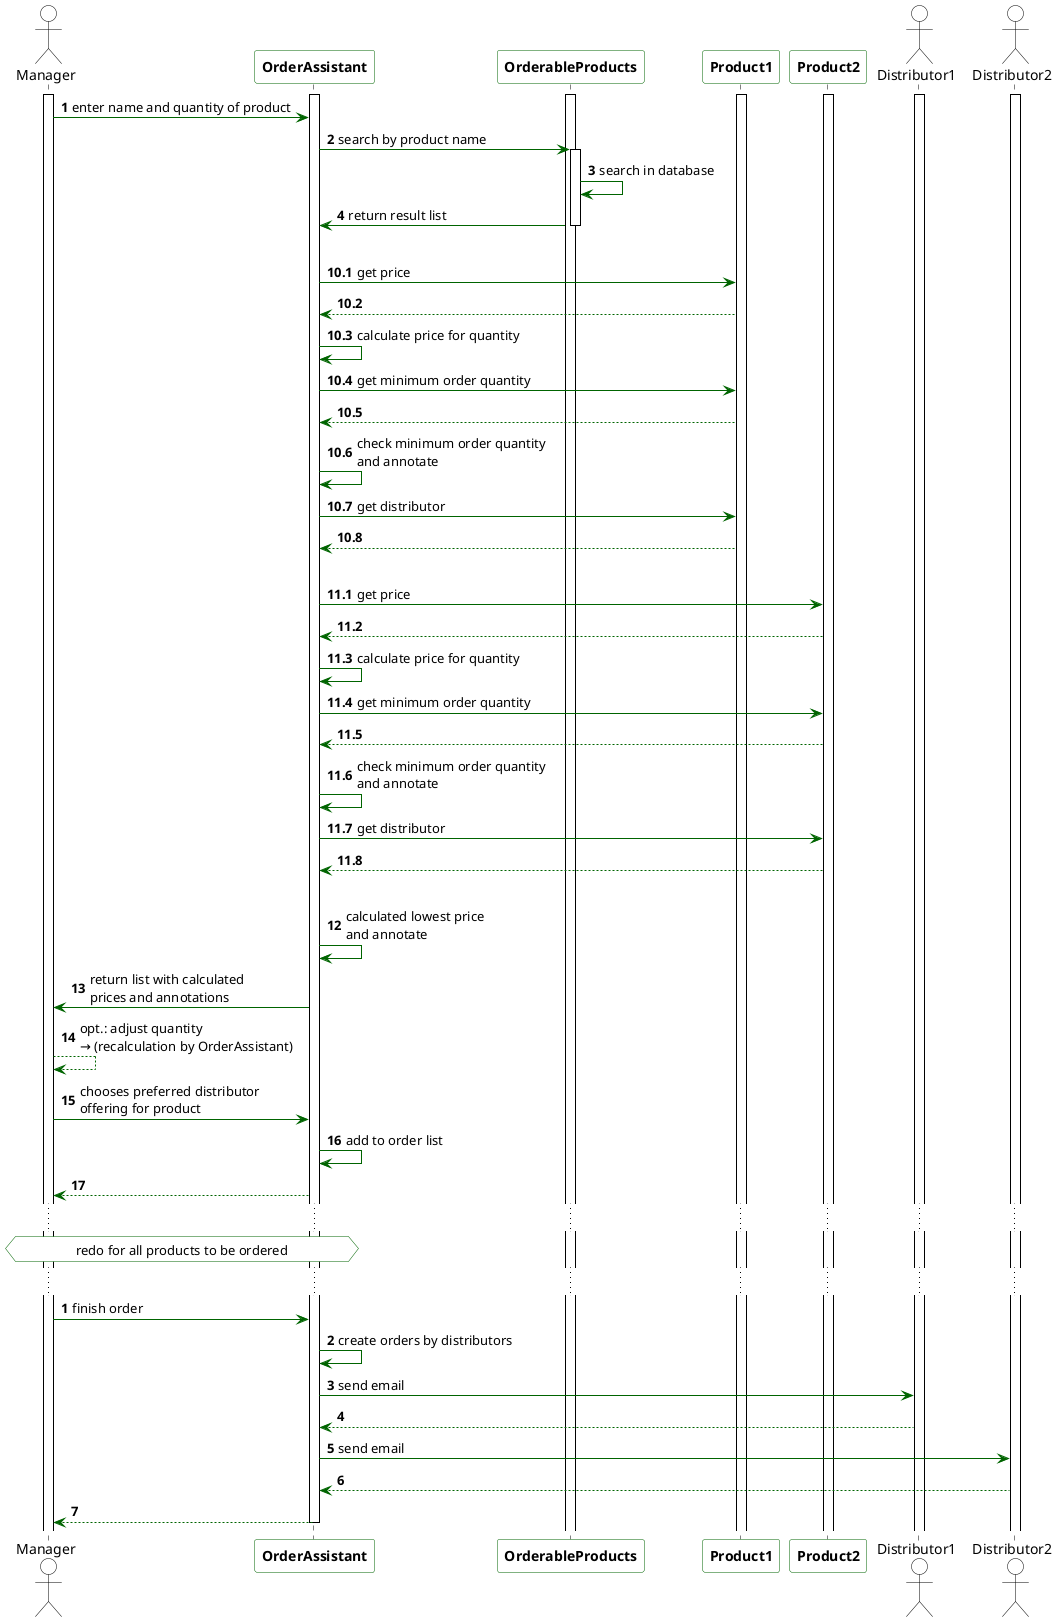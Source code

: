 @startuml

skinparam linetype ortho
'skinparam groupInheritance 3
'skinparam handwritten true
hide circle

skinparam participant{
    BorderColor darkgreen
    BackgroundColor white
    FontStyle bold
}

skinparam arrow{
    Color darkgreen
}

skinparam sequence{
    LifeLineBorderColor black
}

skinparam note{
    BorderColor darkgreen
    BackgroundColor white
}

skinparam Actor{
    BorderColor black
    BackgroundColor white
}

autonumber

actor Manager
participant OrderAssistant
participant OrderableProducts
participant Product1
participant Product2
actor Distributor1
actor Distributor2


activate Manager
activate OrderableProducts
activate Product1
activate Product2
activate Distributor1
activate Distributor2
activate OrderAssistant

!define wrong(p) ...                                                                                                     wrong products...

!definelong checkProducts(p)

    OrderAssistant -> p: get price
    OrderAssistant <-- p
    OrderAssistant -> OrderAssistant: calculate price for quantity
    OrderAssistant -> p: get minimum order quantity
    OrderAssistant <-- p
    OrderAssistant -> OrderAssistant: check minimum order quantity \nand annotate
    OrderAssistant -> p: get distributor
    OrderAssistant <-- p

!enddefinelong


Manager -> OrderAssistant: enter name and quantity of product
OrderAssistant -> OrderableProducts: search by product name
activate OrderableProducts

OrderableProducts -> OrderableProducts: search in database

OrderAssistant <- OrderableProducts: return result list
deactivate OrderableProducts
|||

autonumber 10.1
checkProducts(Product1)
|||
autonumber 11.1
checkProducts(Product2)

|||

autonumber 12

OrderAssistant -> OrderAssistant: calculated lowest price \nand annotate

OrderAssistant -> Manager: return list with calculated \nprices and annotations

Manager --> Manager: opt.: adjust quantity \n→ (recalculation by OrderAssistant)

Manager -> OrderAssistant: chooses preferred distributor \noffering for product
OrderAssistant -> OrderAssistant: add to order list
OrderAssistant --> Manager:

...
hnote over Manager, OrderAssistant: redo for all products to be ordered
...

autonumber

Manager -> OrderAssistant: finish order
OrderAssistant -> OrderAssistant: create orders by distributors
OrderAssistant -> Distributor1: send email
OrderAssistant <-- Distributor1
OrderAssistant -> Distributor2: send email
OrderAssistant <-- Distributor2
Manager <-- OrderAssistant

deactivate OrderAssistant

@enduml